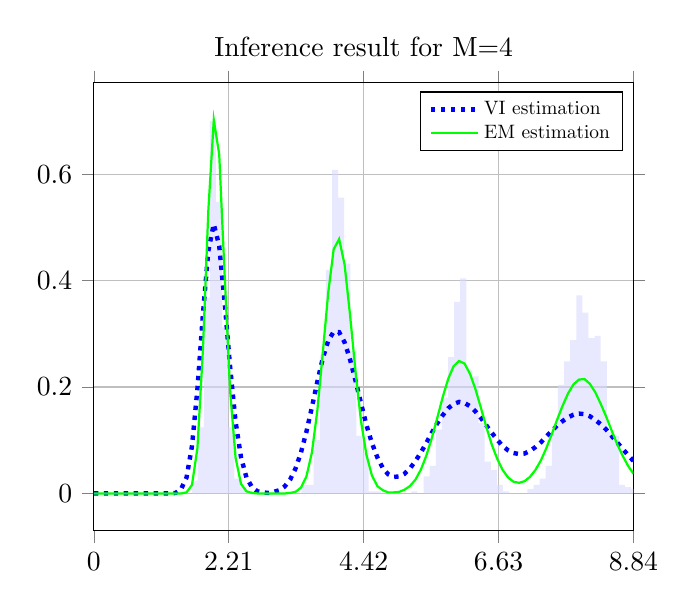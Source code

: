 \begin{tikzpicture}
\begin{axis}[legend style={nodes={scale=0.7, transform shape}}, legend cell align={left}, title={Inference result for M=4}, yticklabel style={/pgf/number format/fixed,
            /pgf/number format/precision=3}, grid={major}, yminorgrids={true}, tick align={outside}, xtick={0.0,2.209,4.419,6.628,8.837}, xmin={0.0}, xmax={8.837}, scaled y ticks={false}]
    \addplot[ybar interval, fill={blue!15}, forget plot, opacity={0.6}, draw={none}, bar width={5.0e-6}]
        table[row sep={\\}]
        {
            \\
            1.6  0.024  \\
            1.7  0.124  \\
            1.8  0.368  \\
            1.9  0.7  \\
            2.0  0.548  \\
            2.1  0.312  \\
            2.2  0.124  \\
            2.3  0.028  \\
            2.4  0.012  \\
            2.5  0.004  \\
            2.6  0.0  \\
            2.7  0.0  \\
            2.8  0.0  \\
            2.9  0.0  \\
            3.0  0.0  \\
            3.1  0.0  \\
            3.2  0.0  \\
            3.3  0.0  \\
            3.4  0.016  \\
            3.5  0.016  \\
            3.6  0.1  \\
            3.7  0.26  \\
            3.8  0.42  \\
            3.9  0.608  \\
            4.0  0.556  \\
            4.1  0.432  \\
            4.2  0.268  \\
            4.3  0.108  \\
            4.4  0.076  \\
            4.5  0.004  \\
            4.6  0.004  \\
            4.7  0.0  \\
            4.8  0.0  \\
            4.9  0.0  \\
            5.0  0.0  \\
            5.1  0.0  \\
            5.2  0.004  \\
            5.3  0.0  \\
            5.4  0.032  \\
            5.5  0.052  \\
            5.6  0.12  \\
            5.7  0.18  \\
            5.8  0.256  \\
            5.9  0.36  \\
            6.0  0.404  \\
            6.1  0.232  \\
            6.2  0.22  \\
            6.3  0.132  \\
            6.4  0.06  \\
            6.5  0.044  \\
            6.6  0.016  \\
            6.7  0.004  \\
            6.8  0.0  \\
            6.9  0.0  \\
            7.0  0.0  \\
            7.1  0.008  \\
            7.2  0.016  \\
            7.3  0.028  \\
            7.4  0.052  \\
            7.5  0.12  \\
            7.6  0.204  \\
            7.7  0.248  \\
            7.8  0.288  \\
            7.9  0.372  \\
            8.0  0.34  \\
            8.1  0.292  \\
            8.2  0.296  \\
            8.3  0.248  \\
            8.4  0.116  \\
            8.5  0.108  \\
            8.6  0.016  \\
            8.7  0.012  \\
            8.8  0.008  \\
            8.9  0.0  \\
        }
        ;
    \addplot[style={{ultra thick, dotted}}, color={blue}]
        table[row sep={\\}]
        {
            \\
            0.0  0.0  \\
            0.089  1.868e-85  \\
            0.179  7.134e-60  \\
            0.268  1.185e-45  \\
            0.357  4.394e-36  \\
            0.446  4.602e-29  \\
            0.536  1.177e-23  \\
            0.625  2.325e-19  \\
            0.714  7.038e-16  \\
            0.803  5.088e-13  \\
            0.893  1.189e-10  \\
            0.982  1.114e-8  \\
            1.071  4.905e-7  \\
            1.16  1.146e-5  \\
            1.25  0.0  \\
            1.339  0.001  \\
            1.428  0.008  \\
            1.518  0.03  \\
            1.607  0.089  \\
            1.696  0.196  \\
            1.785  0.335  \\
            1.875  0.456  \\
            1.964  0.506  \\
            2.053  0.465  \\
            2.142  0.359  \\
            2.232  0.237  \\
            2.321  0.135  \\
            2.41  0.068  \\
            2.499  0.03  \\
            2.589  0.012  \\
            2.678  0.004  \\
            2.767  0.002  \\
            2.856  0.001  \\
            2.946  0.003  \\
            3.035  0.006  \\
            3.124  0.013  \\
            3.214  0.026  \\
            3.303  0.047  \\
            3.392  0.077  \\
            3.481  0.116  \\
            3.571  0.162  \\
            3.66  0.21  \\
            3.749  0.254  \\
            3.838  0.287  \\
            3.928  0.304  \\
            4.017  0.303  \\
            4.106  0.284  \\
            4.195  0.252  \\
            4.285  0.212  \\
            4.374  0.17  \\
            4.463  0.129  \\
            4.553  0.095  \\
            4.642  0.068  \\
            4.731  0.048  \\
            4.82  0.036  \\
            4.91  0.031  \\
            4.999  0.032  \\
            5.088  0.037  \\
            5.177  0.047  \\
            5.267  0.061  \\
            5.356  0.077  \\
            5.445  0.095  \\
            5.534  0.114  \\
            5.624  0.132  \\
            5.713  0.147  \\
            5.802  0.16  \\
            5.891  0.168  \\
            5.981  0.172  \\
            6.07  0.17  \\
            6.159  0.164  \\
            6.249  0.154  \\
            6.338  0.142  \\
            6.427  0.128  \\
            6.516  0.114  \\
            6.606  0.101  \\
            6.695  0.089  \\
            6.784  0.081  \\
            6.873  0.076  \\
            6.963  0.074  \\
            7.052  0.075  \\
            7.141  0.08  \\
            7.23  0.087  \\
            7.32  0.096  \\
            7.409  0.107  \\
            7.498  0.117  \\
            7.588  0.128  \\
            7.677  0.136  \\
            7.766  0.143  \\
            7.855  0.148  \\
            7.945  0.15  \\
            8.034  0.149  \\
            8.123  0.145  \\
            8.212  0.138  \\
            8.302  0.13  \\
            8.391  0.12  \\
            8.48  0.108  \\
            8.569  0.096  \\
            8.659  0.084  \\
            8.748  0.072  \\
            8.837  0.061  \\
        }
        ;
    \addlegendentry {VI estimation}
    \addplot[style={{thick, solid}}, color={green}]
        table[row sep={\\}]
        {
            \\
            0.0  0.0  \\
            0.089  5.071e-170  \\
            0.179  6.099e-119  \\
            0.268  1.562e-90  \\
            0.357  2.088e-71  \\
            0.446  2.289e-57  \\
            0.536  1.522e-46  \\
            0.625  6.099e-38  \\
            0.714  5.794e-31  \\
            0.803  3.16e-25  \\
            0.893  1.808e-20  \\
            0.982  1.67e-16  \\
            1.071  3.423e-13  \\
            1.16  1.981e-10  \\
            1.25  3.903e-8  \\
            1.339  3.041e-6  \\
            1.428  0.0  \\
            1.518  0.002  \\
            1.607  0.016  \\
            1.696  0.085  \\
            1.785  0.267  \\
            1.875  0.532  \\
            1.964  0.702  \\
            2.053  0.637  \\
            2.142  0.41  \\
            2.232  0.192  \\
            2.321  0.067  \\
            2.41  0.018  \\
            2.499  0.004  \\
            2.589  0.001  \\
            2.678  8.393e-5  \\
            2.767  9.178e-6  \\
            2.856  9.649e-7  \\
            2.946  1.739e-6  \\
            3.035  1.577e-5  \\
            3.124  0.0  \\
            3.214  0.001  \\
            3.303  0.003  \\
            3.392  0.011  \\
            3.481  0.032  \\
            3.571  0.077  \\
            3.66  0.156  \\
            3.749  0.264  \\
            3.838  0.377  \\
            3.928  0.459  \\
            4.017  0.478  \\
            4.106  0.43  \\
            4.195  0.336  \\
            4.285  0.229  \\
            4.374  0.137  \\
            4.463  0.073  \\
            4.553  0.034  \\
            4.642  0.014  \\
            4.731  0.006  \\
            4.82  0.002  \\
            4.91  0.002  \\
            4.999  0.003  \\
            5.088  0.007  \\
            5.177  0.014  \\
            5.267  0.026  \\
            5.356  0.045  \\
            5.445  0.071  \\
            5.534  0.104  \\
            5.624  0.142  \\
            5.713  0.181  \\
            5.802  0.215  \\
            5.891  0.239  \\
            5.981  0.249  \\
            6.07  0.244  \\
            6.159  0.225  \\
            6.249  0.196  \\
            6.338  0.161  \\
            6.427  0.125  \\
            6.516  0.092  \\
            6.606  0.065  \\
            6.695  0.044  \\
            6.784  0.03  \\
            6.873  0.022  \\
            6.963  0.02  \\
            7.052  0.023  \\
            7.141  0.031  \\
            7.23  0.044  \\
            7.32  0.062  \\
            7.409  0.085  \\
            7.498  0.111  \\
            7.588  0.139  \\
            7.677  0.165  \\
            7.766  0.188  \\
            7.855  0.205  \\
            7.945  0.214  \\
            8.034  0.215  \\
            8.123  0.206  \\
            8.212  0.19  \\
            8.302  0.168  \\
            8.391  0.144  \\
            8.48  0.118  \\
            8.569  0.093  \\
            8.659  0.071  \\
            8.748  0.052  \\
            8.837  0.037  \\
        }
        ;
    \addlegendentry {EM estimation}
\end{axis}
\end{tikzpicture}
